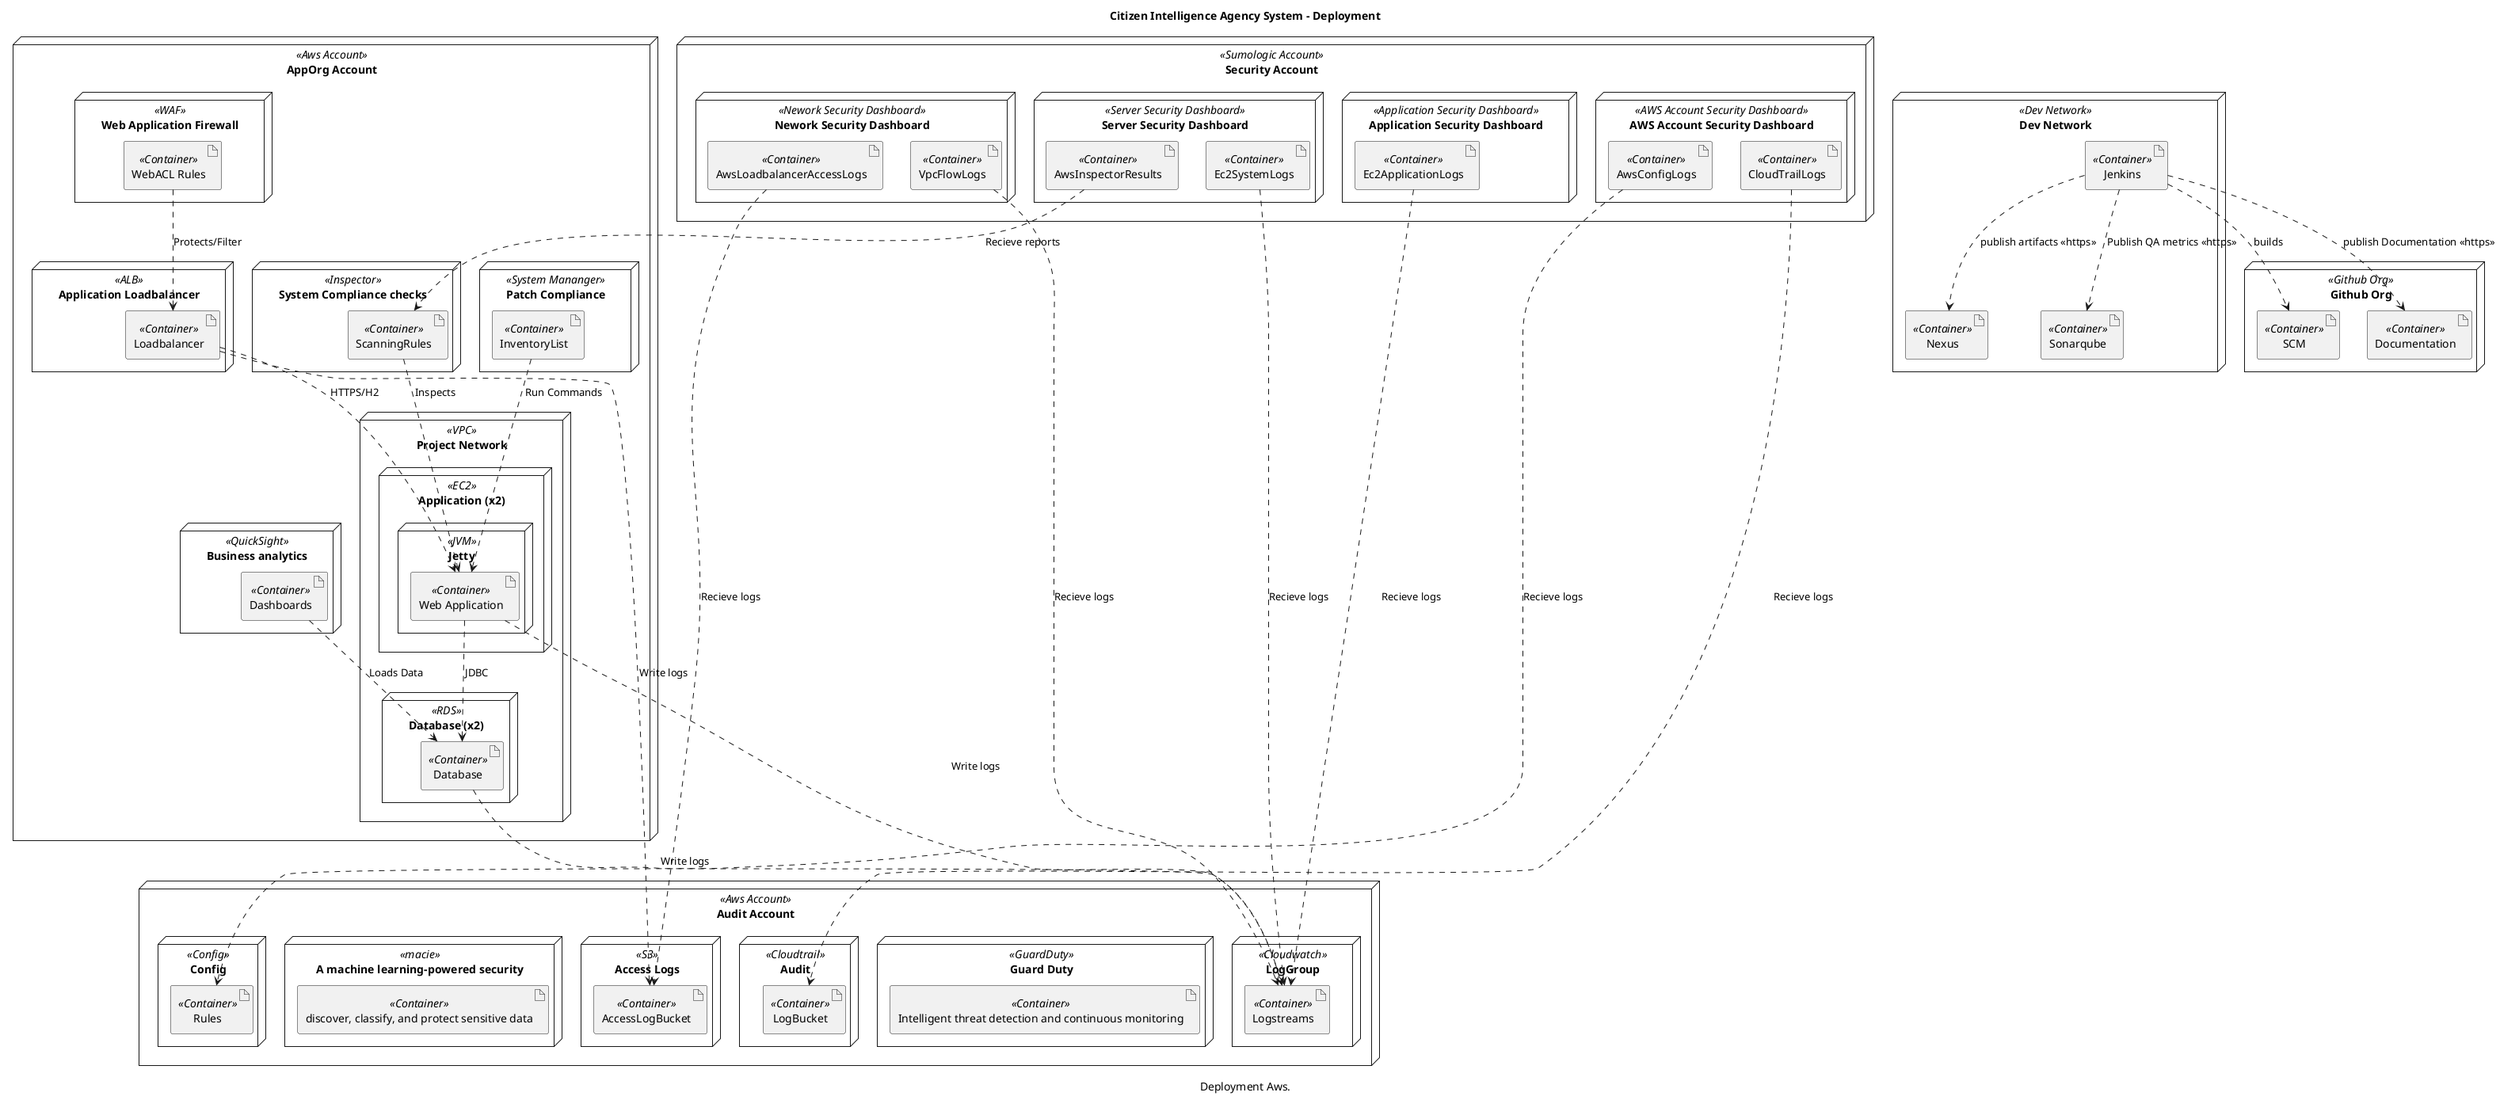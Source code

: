 @startuml
title Citizen Intelligence Agency System - Deployment
caption Deployment Aws.
node "AppOrg Account" <<Aws Account>> as 117 {
  node "Application Loadbalancer" <<ALB>> as 157 {
    artifact "Loadbalancer" <<Container>> as 158
  }
  node "Patch Compliance" <<System Mananger>> as 131 {
    artifact "InventoryList" <<Container>> as 133
  }
  node "Project Network" <<VPC>> as 118 {
    node "Database (x2)" <<RDS>> as 170 {
      artifact "Database" <<Container>> as 171
    }
    node "Application (x2)" <<EC2>> as 162 {
      node "Jetty" <<JVM>> as 163 {
        artifact "Web Application" <<Container>> as 164
      }
    }
  }
  node "Web Application Firewall" <<WAF>> as 119 {
    artifact "WebACL Rules" <<Container>> as 121
  }
  node "System Compliance checks" <<Inspector>> as 127 {
    artifact "ScanningRules" <<Container>> as 129
  }
  node "Business analytics" <<QuickSight>> as 135 {
    artifact "Dashboards" <<Container>> as 137
  }
}
node "Audit Account" <<Aws Account>> as 123 {
  node "LogGroup" <<Cloudwatch>> as 145 {
    artifact "Logstreams" <<Container>> as 147
  }
  node "Guard Duty" <<GuardDuty>> as 139 {
    artifact "Intelligent threat detection and continuous monitoring" <<Container>> as 141
  }
  node "Access Logs" <<S3>> as 153 {
    artifact "AccessLogBucket" <<Container>> as 155
  }
  node "Audit" <<Cloudtrail>> as 150 {
    artifact "LogBucket" <<Container>> as 152
  }
  node "A machine learning-powered security" <<macie>> as 142 {
    artifact "discover, classify, and protect sensitive data" <<Container>> as 144
  }
  node "Config" <<Config>> as 124 {
    artifact "Rules" <<Container>> as 126
  }
}
node "Dev Network" <<Dev Network>> as 181 {
  artifact "Nexus" <<Container>> as 183
  artifact "Sonarqube" <<Container>> as 185
  artifact "Jenkins" <<Container>> as 191
}
node "Github Org" <<Github Org>> as 176 {
  artifact "SCM" <<Container>> as 178
  artifact "Documentation" <<Container>> as 180
}
node "Security Account" <<Sumologic Account>> as 196 {
  node "Nework Security Dashboard" <<Nework Security Dashboard>> as 197 {
    artifact "VpcFlowLogs" <<Container>> as 203
    artifact "AwsLoadbalancerAccessLogs" <<Container>> as 227
  }
  node "Application Security Dashboard" <<Application Security Dashboard>> as 200 {
    artifact "Ec2ApplicationLogs" <<Container>> as 219
  }
  node "Server Security Dashboard" <<Server Security Dashboard>> as 198 {
    artifact "Ec2SystemLogs" <<Container>> as 215
    artifact "AwsInspectorResults" <<Container>> as 223
  }
  node "AWS Account Security Dashboard" <<AWS Account Security Dashboard>> as 199 {
    artifact "CloudTrailLogs" <<Container>> as 207
    artifact "AwsConfigLogs" <<Container>> as 211
  }
}
227 ..> 155 : Recieve logs
215 ..> 147 : Recieve logs
191 ..> 183 : publish artifacts <<https>>
121 ..> 158 : Protects/Filter
164 ..> 171 : JDBC
203 ..> 147 : Recieve logs
191 ..> 185 : Publish QA metrics <<https>>
171 ..> 147 : Write logs
137 ..> 171 : Loads Data
211 ..> 126 : Recieve logs
191 ..> 180 : publish Documentation <<https>>
191 ..> 178 : builds
219 ..> 147 : Recieve logs
223 ..> 129 : Recieve reports
207 ..> 152 : Recieve logs
129 ..> 164 : Inspects
158 ..> 164 : HTTPS/H2
133 ..> 164 : Run Commands
164 ..> 147 : Write logs
158 ..> 155 : Write logs
@enduml